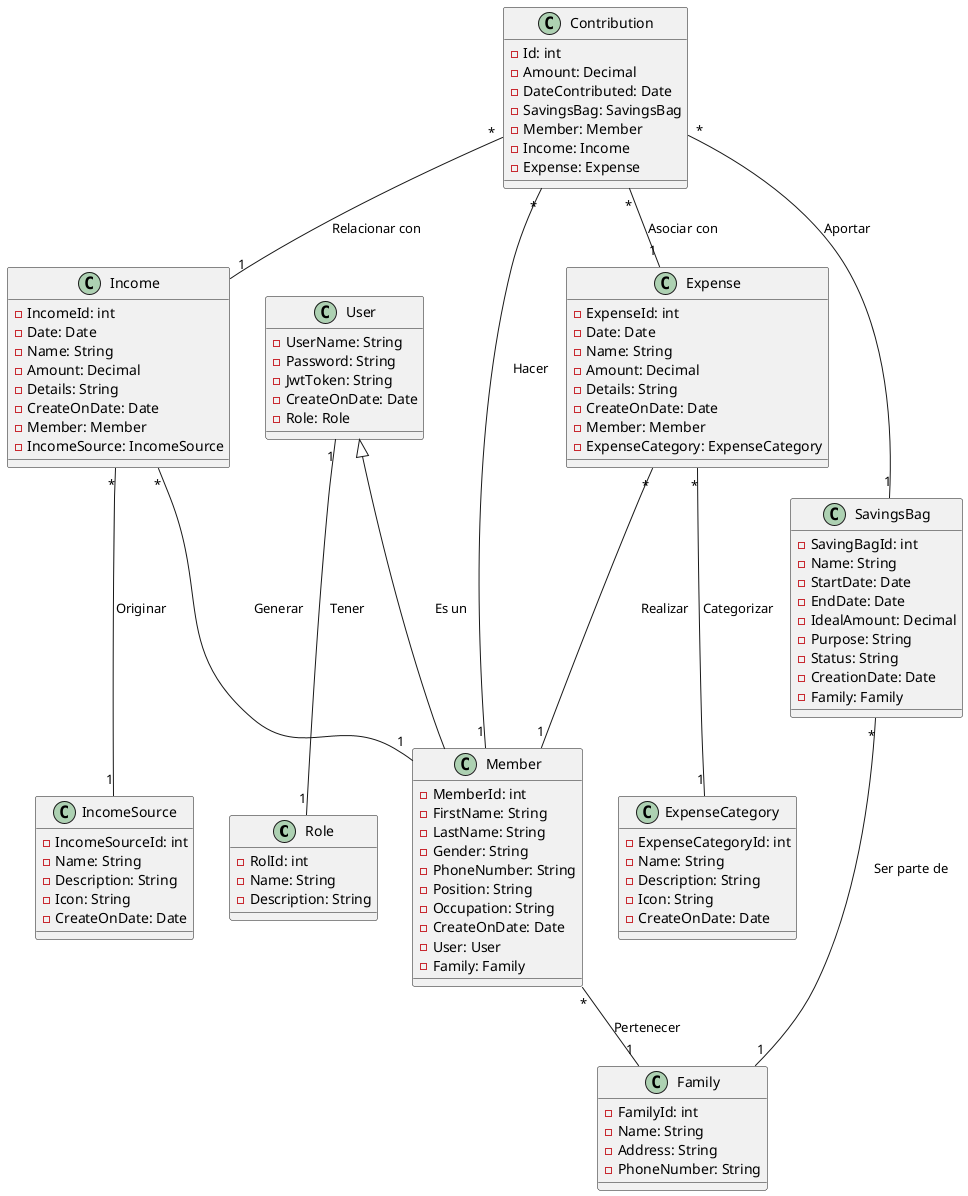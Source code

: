 @startuml
' Model de clases conceptual

class Role {
    - RolId: int
    - Name: String
    - Description: String
}

class User {
    - UserName: String
    - Password: String
    - JwtToken: String
    - CreateOnDate: Date
    - Role: Role
}

class Family {
    - FamilyId: int
    - Name: String
    - Address: String
    - PhoneNumber: String
}

class Member {
    - MemberId: int
    - FirstName: String
    - LastName: String
    - Gender: String
    - PhoneNumber: String
    - Position: String
    - Occupation: String
    - CreateOnDate: Date
    - User: User
    - Family: Family
}

class IncomeSource {
    - IncomeSourceId: int
    - Name: String
    - Description: String
    - Icon: String
    - CreateOnDate: Date
}

class Income {
    - IncomeId: int
    - Date: Date
    - Name: String
    - Amount: Decimal
    - Details: String
    - CreateOnDate: Date
    - Member: Member
    - IncomeSource: IncomeSource
}

class ExpenseCategory {
    - ExpenseCategoryId: int
    - Name: String
    - Description: String
    - Icon: String
    - CreateOnDate: Date
}

class Expense {
    - ExpenseId: int
    - Date: Date
    - Name: String
    - Amount: Decimal
    - Details: String
    - CreateOnDate: Date
    - Member: Member
    - ExpenseCategory: ExpenseCategory
}

class SavingsBag {
    - SavingBagId: int
    - Name: String
    - StartDate: Date
    - EndDate: Date
    - IdealAmount: Decimal
    - Purpose: String
    - Status: String
    - CreationDate: Date
    - Family: Family
}

class Contribution {
    - Id: int
    - Amount: Decimal
    - DateContributed: Date
    - SavingsBag: SavingsBag
    - Member: Member
    - Income: Income
    - Expense: Expense
}

' Definir las relaciones entre clases (con cardinalidad y nombres de relaciones)

User <|-- Member : Es un
Member "*" -- "1" Family : Pertenecer
Income "*" -- "1" Member : Generar
Income "*" -- "1" IncomeSource : Originar
Expense "*" -- "1" Member : Realizar
Expense "*" -- "1" ExpenseCategory : Categorizar
SavingsBag "*" -- "1" Family : Ser parte de
Contribution "*" -- "1" SavingsBag : Aportar
Contribution "*" -- "1" Member : Hacer
Contribution "*" -- "1" Income : Relacionar con
Contribution "*" -- "1" Expense : Asociar con
User "1" -- "1" Role : Tener

@enduml
